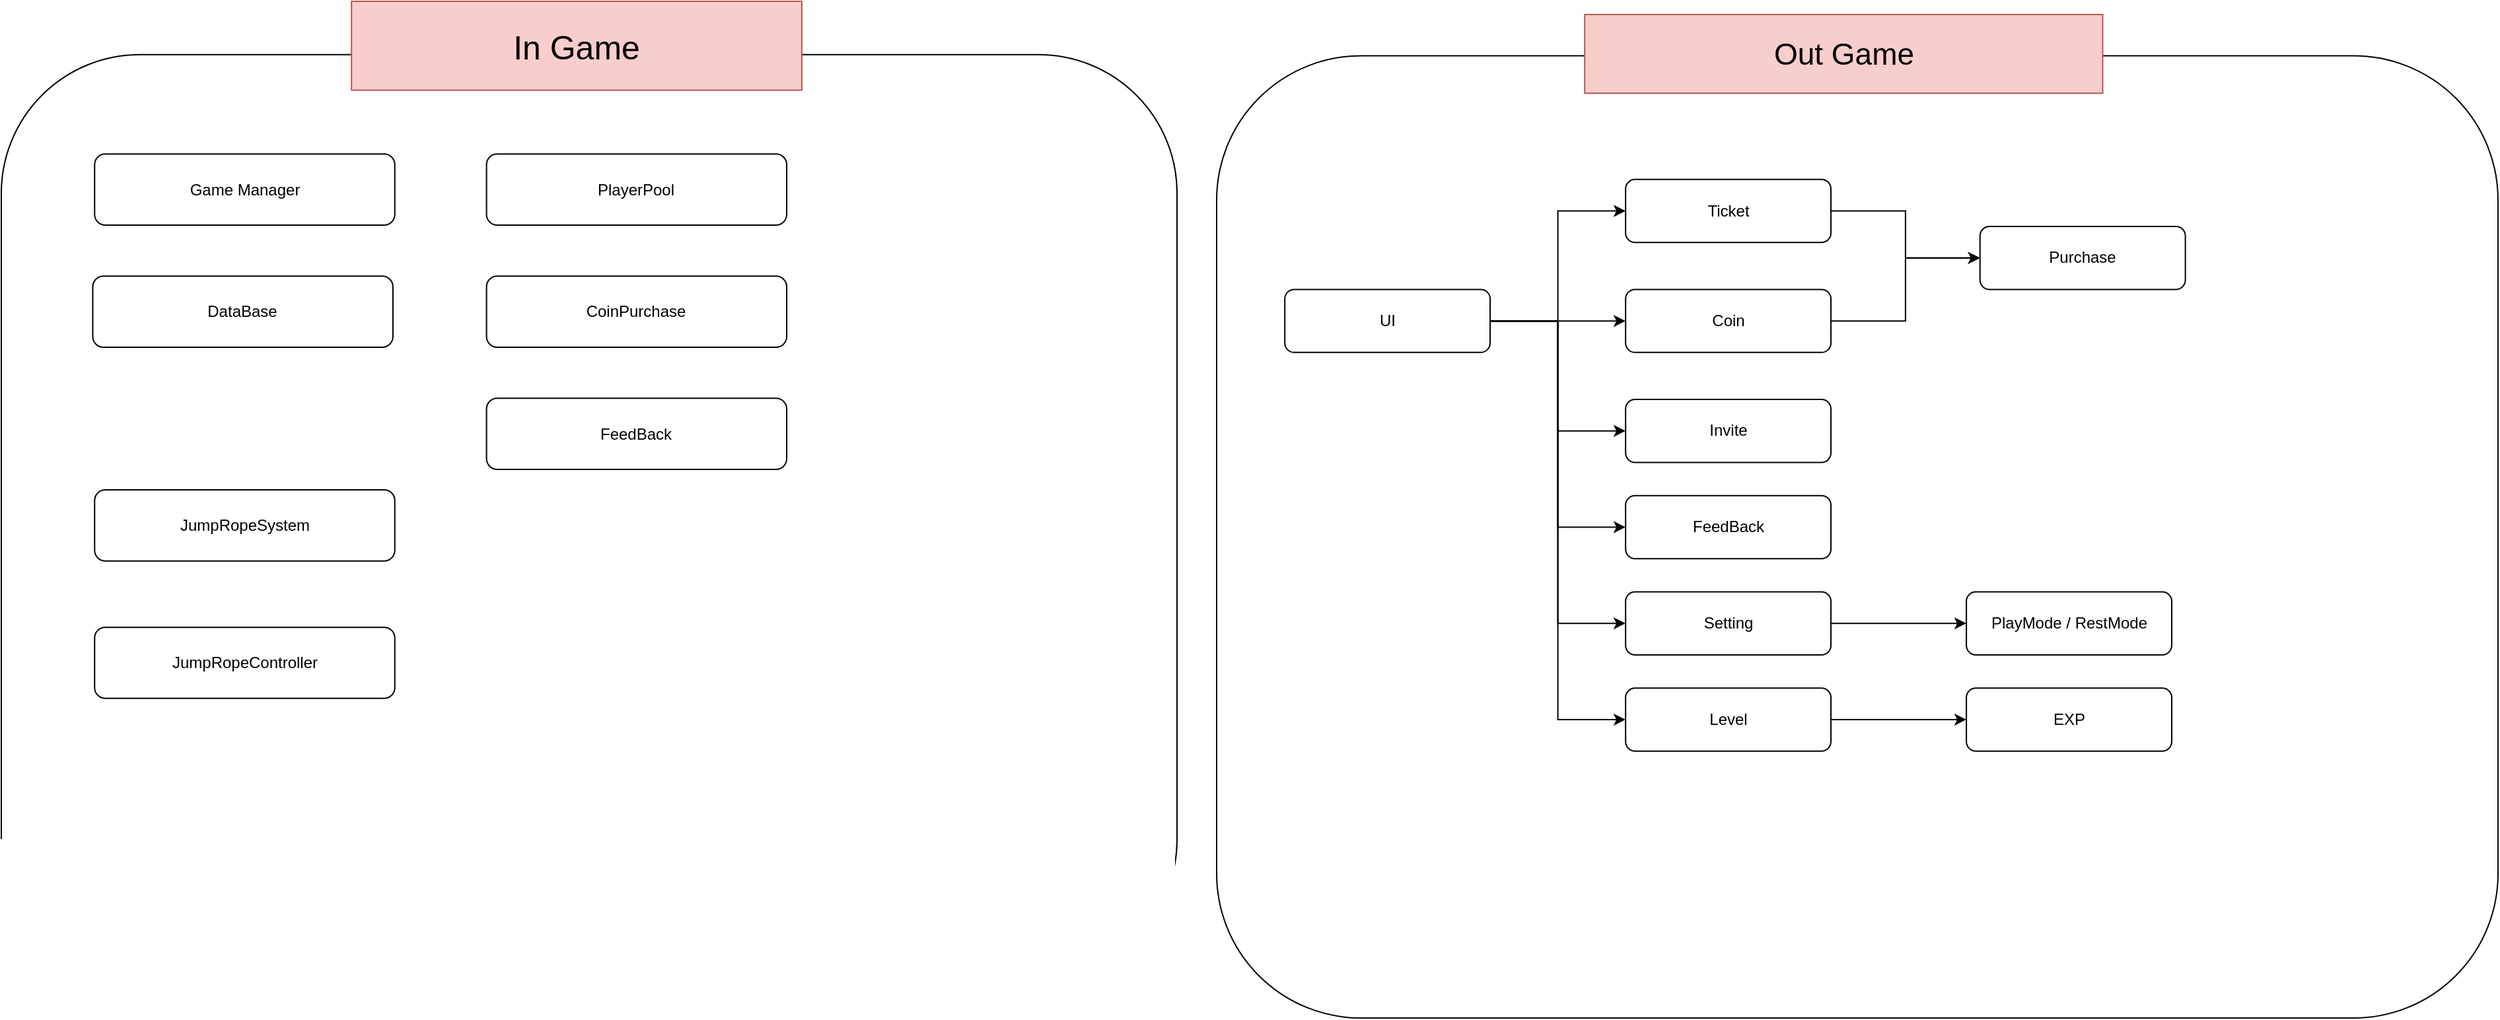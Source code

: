 <mxfile version="14.7.7" type="github"><diagram id="C5RBs43oDa-KdzZeNtuy" name="Page-1"><mxGraphModel dx="2858" dy="2303" grid="1" gridSize="10" guides="1" tooltips="1" connect="1" arrows="1" fold="1" page="1" pageScale="1" pageWidth="827" pageHeight="1169" math="0" shadow="0"><root><mxCell id="WIyWlLk6GJQsqaUBKTNV-0"/><mxCell id="WIyWlLk6GJQsqaUBKTNV-1" parent="WIyWlLk6GJQsqaUBKTNV-0"/><mxCell id="Xl735_CtQ6RH3uXKK43l-4" value="s" style="group" vertex="1" connectable="0" parent="WIyWlLk6GJQsqaUBKTNV-1"><mxGeometry x="-470" y="-40" width="890" height="740" as="geometry"/></mxCell><mxCell id="Xl735_CtQ6RH3uXKK43l-1" value="" style="rounded=1;whiteSpace=wrap;html=1;fillColor=none;" vertex="1" parent="Xl735_CtQ6RH3uXKK43l-4"><mxGeometry y="40.364" width="890" height="699.636" as="geometry"/></mxCell><mxCell id="Xl735_CtQ6RH3uXKK43l-3" value="&lt;font style=&quot;font-size: 25px&quot;&gt;In Game&lt;/font&gt;" style="text;html=1;strokeColor=#b85450;align=center;verticalAlign=middle;whiteSpace=wrap;rounded=0;fillColor=#f8cecc;" vertex="1" parent="Xl735_CtQ6RH3uXKK43l-4"><mxGeometry x="265.106" width="340.851" height="67.273" as="geometry"/></mxCell><mxCell id="WIyWlLk6GJQsqaUBKTNV-11" value="Game Manager" style="rounded=1;whiteSpace=wrap;html=1;fontSize=12;glass=0;strokeWidth=1;shadow=0;" parent="Xl735_CtQ6RH3uXKK43l-4" vertex="1"><mxGeometry x="70.632" y="115.63" width="227.234" height="53.818" as="geometry"/></mxCell><mxCell id="Xl735_CtQ6RH3uXKK43l-9" value="PlayerPool" style="rounded=1;whiteSpace=wrap;html=1;fontSize=12;glass=0;strokeWidth=1;shadow=0;" vertex="1" parent="Xl735_CtQ6RH3uXKK43l-4"><mxGeometry x="367.299" y="115.63" width="227.234" height="53.818" as="geometry"/></mxCell><mxCell id="Xl735_CtQ6RH3uXKK43l-29" value="JumpRopeSystem" style="rounded=1;whiteSpace=wrap;html=1;fontSize=12;glass=0;strokeWidth=1;shadow=0;" vertex="1" parent="Xl735_CtQ6RH3uXKK43l-4"><mxGeometry x="70.632" y="370.005" width="227.234" height="53.818" as="geometry"/></mxCell><mxCell id="Xl735_CtQ6RH3uXKK43l-30" value="JumpRopeController" style="rounded=1;whiteSpace=wrap;html=1;fontSize=12;glass=0;strokeWidth=1;shadow=0;" vertex="1" parent="Xl735_CtQ6RH3uXKK43l-4"><mxGeometry x="70.632" y="474.068" width="227.234" height="53.818" as="geometry"/></mxCell><mxCell id="Xl735_CtQ6RH3uXKK43l-54" value="CoinPurchase" style="rounded=1;whiteSpace=wrap;html=1;fontSize=12;glass=0;strokeWidth=1;shadow=0;" vertex="1" parent="Xl735_CtQ6RH3uXKK43l-4"><mxGeometry x="367.299" y="208.13" width="227.234" height="53.818" as="geometry"/></mxCell><mxCell id="Xl735_CtQ6RH3uXKK43l-55" value="DataBase" style="rounded=1;whiteSpace=wrap;html=1;fontSize=12;glass=0;strokeWidth=1;shadow=0;" vertex="1" parent="Xl735_CtQ6RH3uXKK43l-4"><mxGeometry x="69.22" y="208.13" width="227.234" height="53.818" as="geometry"/></mxCell><mxCell id="Xl735_CtQ6RH3uXKK43l-56" value="FeedBack" style="rounded=1;whiteSpace=wrap;html=1;fontSize=12;glass=0;strokeWidth=1;shadow=0;" vertex="1" parent="Xl735_CtQ6RH3uXKK43l-4"><mxGeometry x="367.299" y="300.63" width="227.234" height="53.818" as="geometry"/></mxCell><mxCell id="Xl735_CtQ6RH3uXKK43l-57" value="" style="group" vertex="1" connectable="0" parent="WIyWlLk6GJQsqaUBKTNV-1"><mxGeometry x="450" y="-30" width="970" height="760" as="geometry"/></mxCell><mxCell id="Xl735_CtQ6RH3uXKK43l-5" value="" style="group" vertex="1" connectable="0" parent="Xl735_CtQ6RH3uXKK43l-57"><mxGeometry y="104.11" width="970" height="655.89" as="geometry"/></mxCell><mxCell id="Xl735_CtQ6RH3uXKK43l-6" value="" style="rounded=1;whiteSpace=wrap;html=1;fillColor=none;" vertex="1" parent="Xl735_CtQ6RH3uXKK43l-5"><mxGeometry y="-72.877" width="970" height="728.767" as="geometry"/></mxCell><mxCell id="Xl735_CtQ6RH3uXKK43l-43" style="edgeStyle=orthogonalEdgeStyle;rounded=0;orthogonalLoop=1;jettySize=auto;html=1;exitX=1;exitY=0.5;exitDx=0;exitDy=0;entryX=0;entryY=0.5;entryDx=0;entryDy=0;" edge="1" parent="Xl735_CtQ6RH3uXKK43l-5" source="Xl735_CtQ6RH3uXKK43l-0" target="Xl735_CtQ6RH3uXKK43l-15"><mxGeometry relative="1" as="geometry"/></mxCell><mxCell id="Xl735_CtQ6RH3uXKK43l-44" style="edgeStyle=orthogonalEdgeStyle;rounded=0;orthogonalLoop=1;jettySize=auto;html=1;exitX=1;exitY=0.5;exitDx=0;exitDy=0;entryX=0;entryY=0.5;entryDx=0;entryDy=0;" edge="1" parent="Xl735_CtQ6RH3uXKK43l-5" source="Xl735_CtQ6RH3uXKK43l-0" target="Xl735_CtQ6RH3uXKK43l-16"><mxGeometry relative="1" as="geometry"/></mxCell><mxCell id="Xl735_CtQ6RH3uXKK43l-45" style="edgeStyle=orthogonalEdgeStyle;rounded=0;orthogonalLoop=1;jettySize=auto;html=1;exitX=1;exitY=0.5;exitDx=0;exitDy=0;entryX=0;entryY=0.5;entryDx=0;entryDy=0;" edge="1" parent="Xl735_CtQ6RH3uXKK43l-5" source="Xl735_CtQ6RH3uXKK43l-0" target="Xl735_CtQ6RH3uXKK43l-17"><mxGeometry relative="1" as="geometry"/></mxCell><mxCell id="Xl735_CtQ6RH3uXKK43l-46" style="edgeStyle=orthogonalEdgeStyle;rounded=0;orthogonalLoop=1;jettySize=auto;html=1;exitX=1;exitY=0.5;exitDx=0;exitDy=0;entryX=0;entryY=0.5;entryDx=0;entryDy=0;" edge="1" parent="Xl735_CtQ6RH3uXKK43l-5" source="Xl735_CtQ6RH3uXKK43l-0" target="Xl735_CtQ6RH3uXKK43l-40"><mxGeometry relative="1" as="geometry"/></mxCell><mxCell id="Xl735_CtQ6RH3uXKK43l-47" style="edgeStyle=orthogonalEdgeStyle;rounded=0;orthogonalLoop=1;jettySize=auto;html=1;exitX=1;exitY=0.5;exitDx=0;exitDy=0;entryX=0;entryY=0.5;entryDx=0;entryDy=0;" edge="1" parent="Xl735_CtQ6RH3uXKK43l-5" source="Xl735_CtQ6RH3uXKK43l-0" target="Xl735_CtQ6RH3uXKK43l-25"><mxGeometry relative="1" as="geometry"/></mxCell><mxCell id="Xl735_CtQ6RH3uXKK43l-49" style="edgeStyle=orthogonalEdgeStyle;rounded=0;orthogonalLoop=1;jettySize=auto;html=1;exitX=1;exitY=0.5;exitDx=0;exitDy=0;entryX=0;entryY=0.5;entryDx=0;entryDy=0;" edge="1" parent="Xl735_CtQ6RH3uXKK43l-5" source="Xl735_CtQ6RH3uXKK43l-0" target="Xl735_CtQ6RH3uXKK43l-41"><mxGeometry relative="1" as="geometry"/></mxCell><mxCell id="Xl735_CtQ6RH3uXKK43l-0" value="UI" style="rounded=1;whiteSpace=wrap;html=1;fontSize=12;glass=0;strokeWidth=1;shadow=0;" vertex="1" parent="Xl735_CtQ6RH3uXKK43l-5"><mxGeometry x="51.595" y="104.11" width="155.446" height="47.701" as="geometry"/></mxCell><mxCell id="Xl735_CtQ6RH3uXKK43l-50" style="edgeStyle=orthogonalEdgeStyle;rounded=0;orthogonalLoop=1;jettySize=auto;html=1;exitX=1;exitY=0.5;exitDx=0;exitDy=0;" edge="1" parent="Xl735_CtQ6RH3uXKK43l-5" source="Xl735_CtQ6RH3uXKK43l-15" target="Xl735_CtQ6RH3uXKK43l-28"><mxGeometry relative="1" as="geometry"/></mxCell><mxCell id="Xl735_CtQ6RH3uXKK43l-15" value="Coin" style="rounded=1;whiteSpace=wrap;html=1;fontSize=12;glass=0;strokeWidth=1;shadow=0;" vertex="1" parent="Xl735_CtQ6RH3uXKK43l-5"><mxGeometry x="309.574" y="104.11" width="155.446" height="47.701" as="geometry"/></mxCell><mxCell id="Xl735_CtQ6RH3uXKK43l-16" value="Invite" style="rounded=1;whiteSpace=wrap;html=1;fontSize=12;glass=0;strokeWidth=1;shadow=0;" vertex="1" parent="Xl735_CtQ6RH3uXKK43l-5"><mxGeometry x="309.574" y="187.397" width="155.446" height="47.701" as="geometry"/></mxCell><mxCell id="Xl735_CtQ6RH3uXKK43l-17" value="FeedBack" style="rounded=1;whiteSpace=wrap;html=1;fontSize=12;glass=0;strokeWidth=1;shadow=0;" vertex="1" parent="Xl735_CtQ6RH3uXKK43l-5"><mxGeometry x="309.574" y="260.274" width="155.446" height="47.701" as="geometry"/></mxCell><mxCell id="Xl735_CtQ6RH3uXKK43l-52" style="edgeStyle=orthogonalEdgeStyle;rounded=0;orthogonalLoop=1;jettySize=auto;html=1;exitX=1;exitY=0.5;exitDx=0;exitDy=0;entryX=0;entryY=0.5;entryDx=0;entryDy=0;" edge="1" parent="Xl735_CtQ6RH3uXKK43l-5" source="Xl735_CtQ6RH3uXKK43l-25" target="Xl735_CtQ6RH3uXKK43l-27"><mxGeometry relative="1" as="geometry"/></mxCell><mxCell id="Xl735_CtQ6RH3uXKK43l-25" value="Setting" style="rounded=1;whiteSpace=wrap;html=1;fontSize=12;glass=0;strokeWidth=1;shadow=0;" vertex="1" parent="Xl735_CtQ6RH3uXKK43l-5"><mxGeometry x="309.574" y="333.151" width="155.446" height="47.701" as="geometry"/></mxCell><mxCell id="Xl735_CtQ6RH3uXKK43l-27" value="PlayMode / RestMode" style="rounded=1;whiteSpace=wrap;html=1;fontSize=12;glass=0;strokeWidth=1;shadow=0;" vertex="1" parent="Xl735_CtQ6RH3uXKK43l-5"><mxGeometry x="567.552" y="333.151" width="155.446" height="47.701" as="geometry"/></mxCell><mxCell id="Xl735_CtQ6RH3uXKK43l-28" value="Purchase" style="rounded=1;whiteSpace=wrap;html=1;fontSize=12;glass=0;strokeWidth=1;shadow=0;" vertex="1" parent="Xl735_CtQ6RH3uXKK43l-5"><mxGeometry x="577.871" y="56.407" width="155.446" height="47.701" as="geometry"/></mxCell><mxCell id="Xl735_CtQ6RH3uXKK43l-51" style="edgeStyle=orthogonalEdgeStyle;rounded=0;orthogonalLoop=1;jettySize=auto;html=1;exitX=1;exitY=0.5;exitDx=0;exitDy=0;" edge="1" parent="Xl735_CtQ6RH3uXKK43l-5" source="Xl735_CtQ6RH3uXKK43l-40" target="Xl735_CtQ6RH3uXKK43l-42"><mxGeometry relative="1" as="geometry"/></mxCell><mxCell id="Xl735_CtQ6RH3uXKK43l-40" value="Level" style="rounded=1;whiteSpace=wrap;html=1;fontSize=12;glass=0;strokeWidth=1;shadow=0;" vertex="1" parent="Xl735_CtQ6RH3uXKK43l-5"><mxGeometry x="309.574" y="406.027" width="155.446" height="47.701" as="geometry"/></mxCell><mxCell id="Xl735_CtQ6RH3uXKK43l-53" style="edgeStyle=orthogonalEdgeStyle;rounded=0;orthogonalLoop=1;jettySize=auto;html=1;exitX=1;exitY=0.5;exitDx=0;exitDy=0;entryX=0;entryY=0.5;entryDx=0;entryDy=0;" edge="1" parent="Xl735_CtQ6RH3uXKK43l-5" source="Xl735_CtQ6RH3uXKK43l-41" target="Xl735_CtQ6RH3uXKK43l-28"><mxGeometry relative="1" as="geometry"/></mxCell><mxCell id="Xl735_CtQ6RH3uXKK43l-41" value="Ticket" style="rounded=1;whiteSpace=wrap;html=1;fontSize=12;glass=0;strokeWidth=1;shadow=0;" vertex="1" parent="Xl735_CtQ6RH3uXKK43l-5"><mxGeometry x="309.574" y="20.822" width="155.446" height="47.701" as="geometry"/></mxCell><mxCell id="Xl735_CtQ6RH3uXKK43l-42" value="EXP" style="rounded=1;whiteSpace=wrap;html=1;fontSize=12;glass=0;strokeWidth=1;shadow=0;" vertex="1" parent="Xl735_CtQ6RH3uXKK43l-5"><mxGeometry x="567.552" y="406.027" width="155.446" height="47.701" as="geometry"/></mxCell><mxCell id="Xl735_CtQ6RH3uXKK43l-7" value="&lt;font style=&quot;font-size: 23px&quot;&gt;Out Game&lt;/font&gt;" style="text;html=1;strokeColor=#b85450;align=center;verticalAlign=middle;whiteSpace=wrap;rounded=0;fillColor=#f8cecc;" vertex="1" parent="Xl735_CtQ6RH3uXKK43l-57"><mxGeometry x="278.617" width="392.128" height="59.624" as="geometry"/></mxCell></root></mxGraphModel></diagram></mxfile>